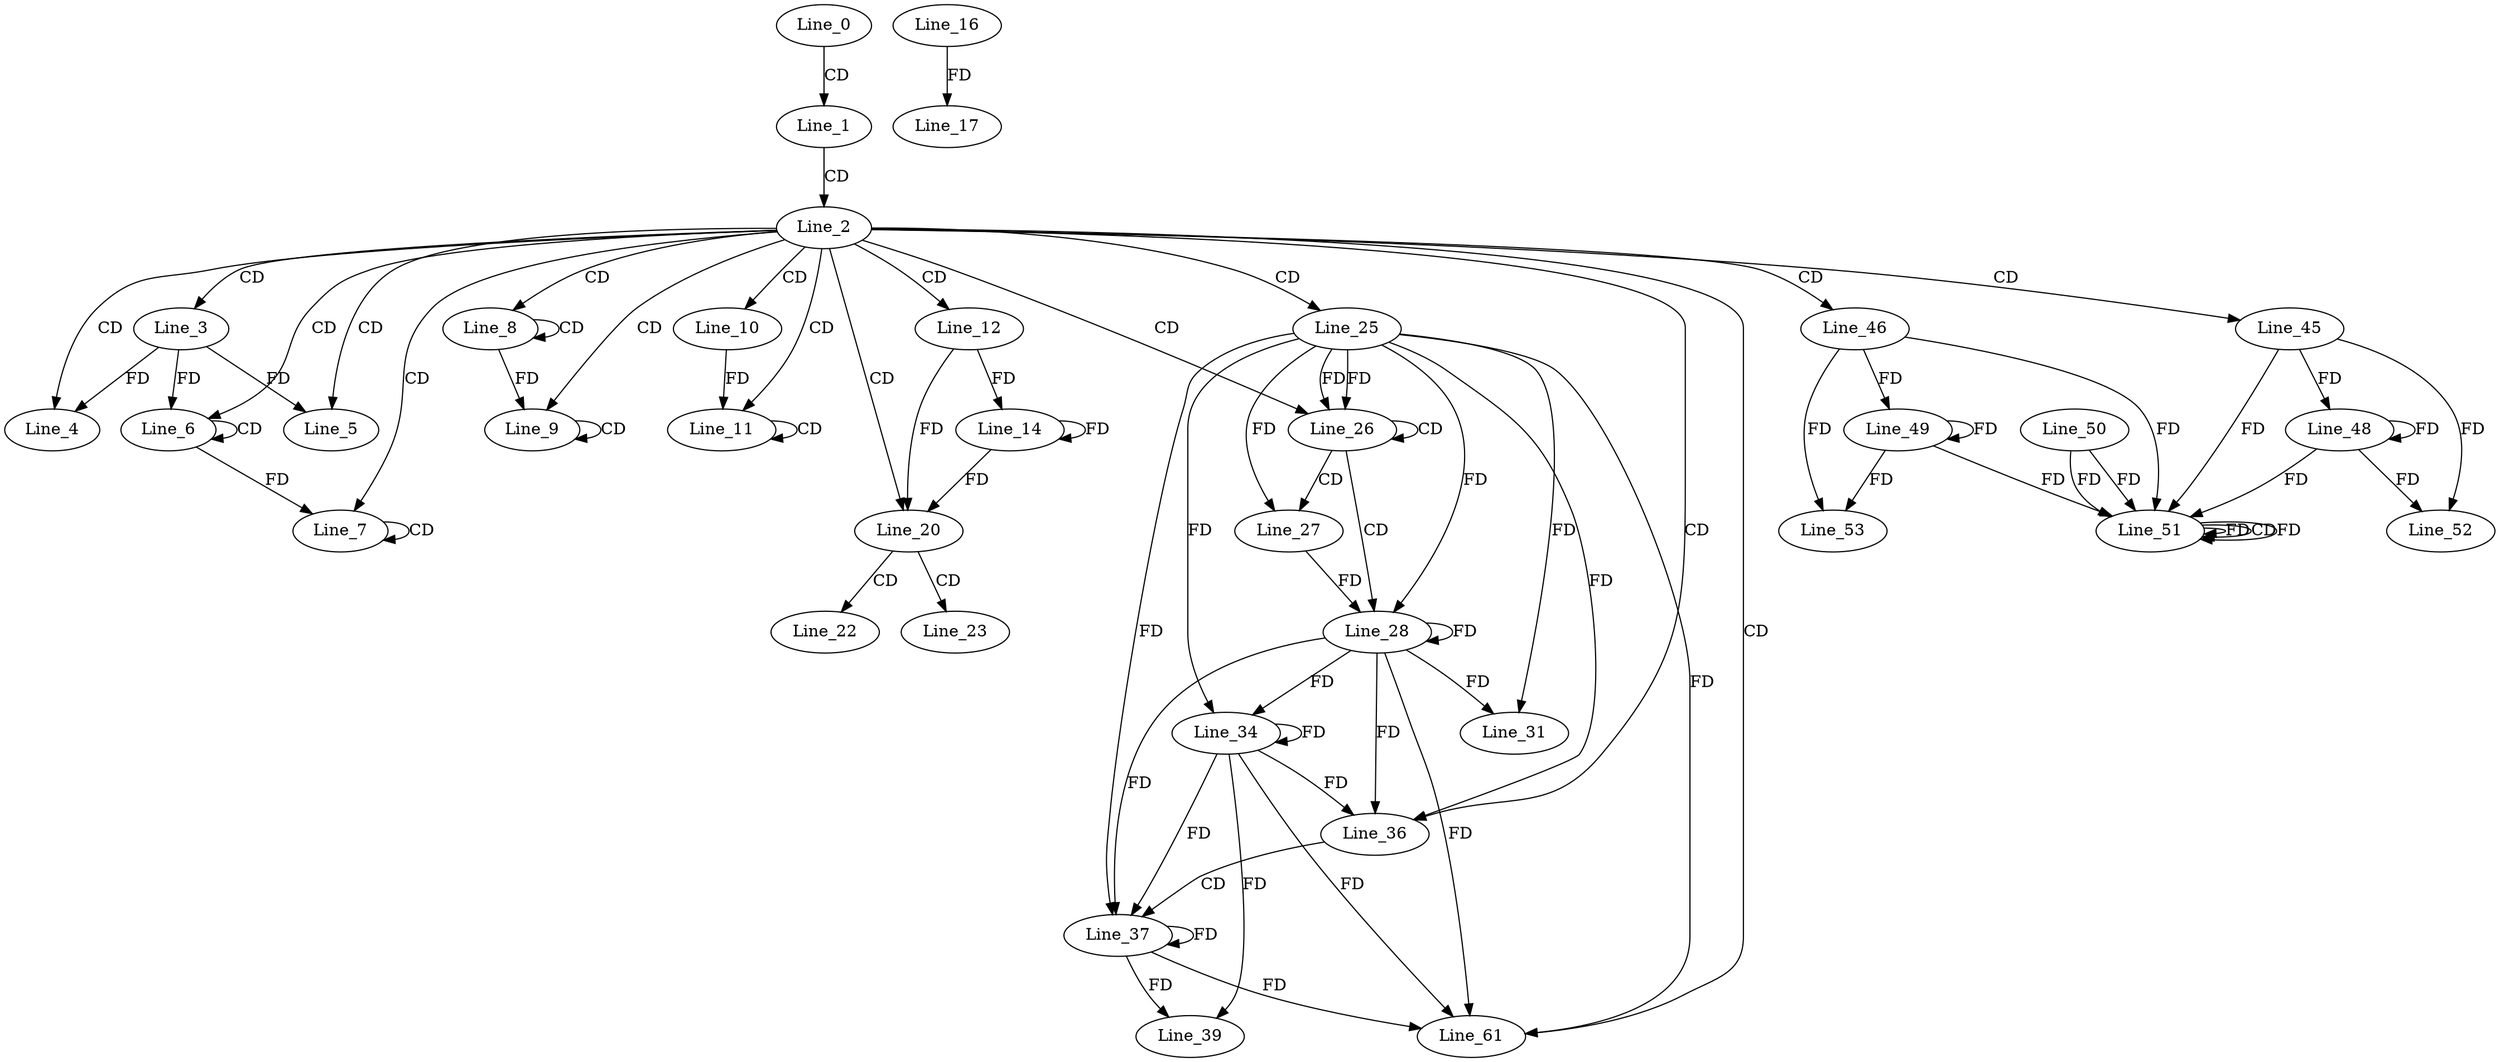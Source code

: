 digraph G {
  Line_0;
  Line_1;
  Line_2;
  Line_3;
  Line_4;
  Line_5;
  Line_6;
  Line_6;
  Line_7;
  Line_7;
  Line_8;
  Line_8;
  Line_9;
  Line_9;
  Line_9;
  Line_10;
  Line_11;
  Line_11;
  Line_12;
  Line_14;
  Line_16;
  Line_17;
  Line_20;
  Line_22;
  Line_23;
  Line_25;
  Line_26;
  Line_26;
  Line_27;
  Line_27;
  Line_28;
  Line_28;
  Line_31;
  Line_34;
  Line_36;
  Line_37;
  Line_39;
  Line_45;
  Line_46;
  Line_48;
  Line_49;
  Line_51;
  Line_50;
  Line_51;
  Line_51;
  Line_51;
  Line_52;
  Line_53;
  Line_61;
  Line_61;
  Line_0 -> Line_1 [ label="CD" ];
  Line_1 -> Line_2 [ label="CD" ];
  Line_2 -> Line_3 [ label="CD" ];
  Line_2 -> Line_4 [ label="CD" ];
  Line_3 -> Line_4 [ label="FD" ];
  Line_2 -> Line_5 [ label="CD" ];
  Line_3 -> Line_5 [ label="FD" ];
  Line_2 -> Line_6 [ label="CD" ];
  Line_6 -> Line_6 [ label="CD" ];
  Line_3 -> Line_6 [ label="FD" ];
  Line_2 -> Line_7 [ label="CD" ];
  Line_6 -> Line_7 [ label="FD" ];
  Line_7 -> Line_7 [ label="CD" ];
  Line_2 -> Line_8 [ label="CD" ];
  Line_8 -> Line_8 [ label="CD" ];
  Line_2 -> Line_9 [ label="CD" ];
  Line_9 -> Line_9 [ label="CD" ];
  Line_8 -> Line_9 [ label="FD" ];
  Line_2 -> Line_10 [ label="CD" ];
  Line_2 -> Line_11 [ label="CD" ];
  Line_11 -> Line_11 [ label="CD" ];
  Line_10 -> Line_11 [ label="FD" ];
  Line_2 -> Line_12 [ label="CD" ];
  Line_12 -> Line_14 [ label="FD" ];
  Line_14 -> Line_14 [ label="FD" ];
  Line_16 -> Line_17 [ label="FD" ];
  Line_2 -> Line_20 [ label="CD" ];
  Line_12 -> Line_20 [ label="FD" ];
  Line_14 -> Line_20 [ label="FD" ];
  Line_20 -> Line_22 [ label="CD" ];
  Line_20 -> Line_23 [ label="CD" ];
  Line_2 -> Line_25 [ label="CD" ];
  Line_2 -> Line_26 [ label="CD" ];
  Line_25 -> Line_26 [ label="FD" ];
  Line_26 -> Line_26 [ label="CD" ];
  Line_25 -> Line_26 [ label="FD" ];
  Line_26 -> Line_27 [ label="CD" ];
  Line_25 -> Line_27 [ label="FD" ];
  Line_26 -> Line_28 [ label="CD" ];
  Line_25 -> Line_28 [ label="FD" ];
  Line_28 -> Line_28 [ label="FD" ];
  Line_27 -> Line_28 [ label="FD" ];
  Line_25 -> Line_31 [ label="FD" ];
  Line_28 -> Line_31 [ label="FD" ];
  Line_25 -> Line_34 [ label="FD" ];
  Line_28 -> Line_34 [ label="FD" ];
  Line_34 -> Line_34 [ label="FD" ];
  Line_2 -> Line_36 [ label="CD" ];
  Line_25 -> Line_36 [ label="FD" ];
  Line_28 -> Line_36 [ label="FD" ];
  Line_34 -> Line_36 [ label="FD" ];
  Line_36 -> Line_37 [ label="CD" ];
  Line_25 -> Line_37 [ label="FD" ];
  Line_28 -> Line_37 [ label="FD" ];
  Line_34 -> Line_37 [ label="FD" ];
  Line_37 -> Line_37 [ label="FD" ];
  Line_34 -> Line_39 [ label="FD" ];
  Line_37 -> Line_39 [ label="FD" ];
  Line_2 -> Line_45 [ label="CD" ];
  Line_2 -> Line_46 [ label="CD" ];
  Line_45 -> Line_48 [ label="FD" ];
  Line_48 -> Line_48 [ label="FD" ];
  Line_46 -> Line_49 [ label="FD" ];
  Line_49 -> Line_49 [ label="FD" ];
  Line_51 -> Line_51 [ label="FD" ];
  Line_50 -> Line_51 [ label="FD" ];
  Line_45 -> Line_51 [ label="FD" ];
  Line_48 -> Line_51 [ label="FD" ];
  Line_51 -> Line_51 [ label="CD" ];
  Line_46 -> Line_51 [ label="FD" ];
  Line_49 -> Line_51 [ label="FD" ];
  Line_51 -> Line_51 [ label="FD" ];
  Line_50 -> Line_51 [ label="FD" ];
  Line_45 -> Line_52 [ label="FD" ];
  Line_48 -> Line_52 [ label="FD" ];
  Line_46 -> Line_53 [ label="FD" ];
  Line_49 -> Line_53 [ label="FD" ];
  Line_2 -> Line_61 [ label="CD" ];
  Line_25 -> Line_61 [ label="FD" ];
  Line_28 -> Line_61 [ label="FD" ];
  Line_34 -> Line_61 [ label="FD" ];
  Line_37 -> Line_61 [ label="FD" ];
}
